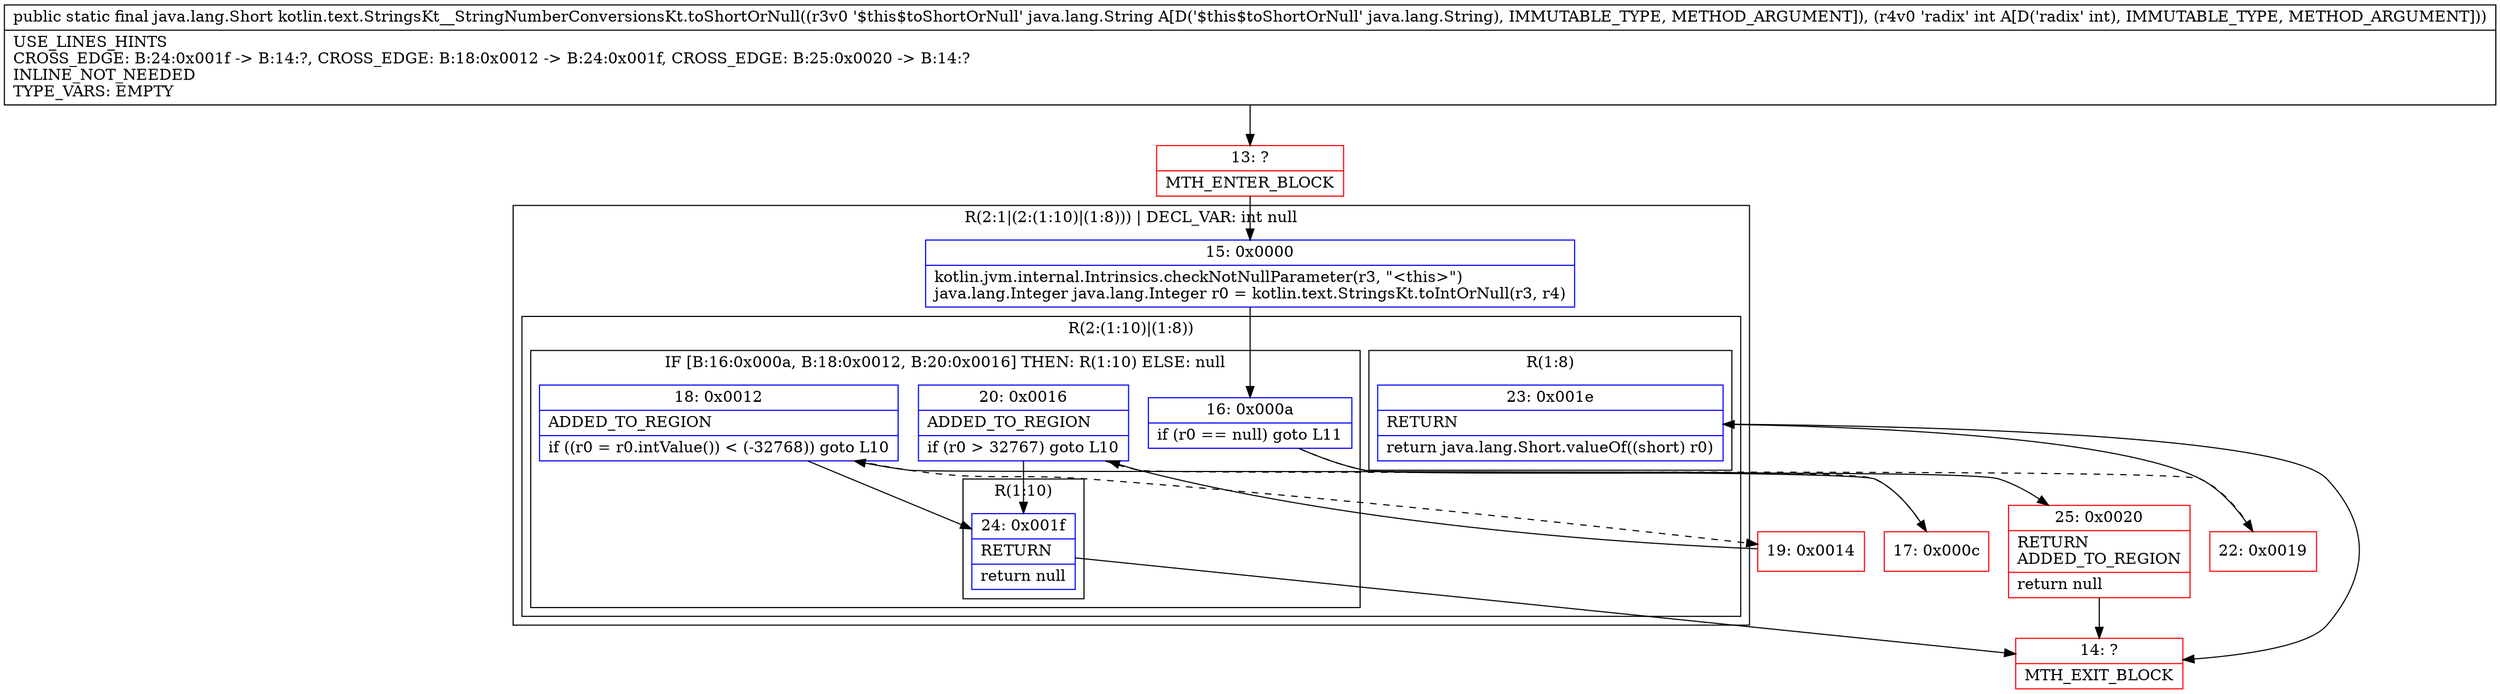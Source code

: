 digraph "CFG forkotlin.text.StringsKt__StringNumberConversionsKt.toShortOrNull(Ljava\/lang\/String;I)Ljava\/lang\/Short;" {
subgraph cluster_Region_1497220024 {
label = "R(2:1|(2:(1:10)|(1:8))) | DECL_VAR: int null\l";
node [shape=record,color=blue];
Node_15 [shape=record,label="{15\:\ 0x0000|kotlin.jvm.internal.Intrinsics.checkNotNullParameter(r3, \"\<this\>\")\ljava.lang.Integer java.lang.Integer r0 = kotlin.text.StringsKt.toIntOrNull(r3, r4)\l}"];
subgraph cluster_Region_1087418000 {
label = "R(2:(1:10)|(1:8))";
node [shape=record,color=blue];
subgraph cluster_IfRegion_75992184 {
label = "IF [B:16:0x000a, B:18:0x0012, B:20:0x0016] THEN: R(1:10) ELSE: null";
node [shape=record,color=blue];
Node_16 [shape=record,label="{16\:\ 0x000a|if (r0 == null) goto L11\l}"];
Node_18 [shape=record,label="{18\:\ 0x0012|ADDED_TO_REGION\l|if ((r0 = r0.intValue()) \< (\-32768)) goto L10\l}"];
Node_20 [shape=record,label="{20\:\ 0x0016|ADDED_TO_REGION\l|if (r0 \> 32767) goto L10\l}"];
subgraph cluster_Region_1143510200 {
label = "R(1:10)";
node [shape=record,color=blue];
Node_24 [shape=record,label="{24\:\ 0x001f|RETURN\l|return null\l}"];
}
}
subgraph cluster_Region_1561101245 {
label = "R(1:8)";
node [shape=record,color=blue];
Node_23 [shape=record,label="{23\:\ 0x001e|RETURN\l|return java.lang.Short.valueOf((short) r0)\l}"];
}
}
}
Node_13 [shape=record,color=red,label="{13\:\ ?|MTH_ENTER_BLOCK\l}"];
Node_17 [shape=record,color=red,label="{17\:\ 0x000c}"];
Node_19 [shape=record,color=red,label="{19\:\ 0x0014}"];
Node_22 [shape=record,color=red,label="{22\:\ 0x0019}"];
Node_14 [shape=record,color=red,label="{14\:\ ?|MTH_EXIT_BLOCK\l}"];
Node_25 [shape=record,color=red,label="{25\:\ 0x0020|RETURN\lADDED_TO_REGION\l|return null\l}"];
MethodNode[shape=record,label="{public static final java.lang.Short kotlin.text.StringsKt__StringNumberConversionsKt.toShortOrNull((r3v0 '$this$toShortOrNull' java.lang.String A[D('$this$toShortOrNull' java.lang.String), IMMUTABLE_TYPE, METHOD_ARGUMENT]), (r4v0 'radix' int A[D('radix' int), IMMUTABLE_TYPE, METHOD_ARGUMENT]))  | USE_LINES_HINTS\lCROSS_EDGE: B:24:0x001f \-\> B:14:?, CROSS_EDGE: B:18:0x0012 \-\> B:24:0x001f, CROSS_EDGE: B:25:0x0020 \-\> B:14:?\lINLINE_NOT_NEEDED\lTYPE_VARS: EMPTY\l}"];
MethodNode -> Node_13;Node_15 -> Node_16;
Node_16 -> Node_17[style=dashed];
Node_16 -> Node_25;
Node_18 -> Node_19[style=dashed];
Node_18 -> Node_24;
Node_20 -> Node_22[style=dashed];
Node_20 -> Node_24;
Node_24 -> Node_14;
Node_23 -> Node_14;
Node_13 -> Node_15;
Node_17 -> Node_18;
Node_19 -> Node_20;
Node_22 -> Node_23;
Node_25 -> Node_14;
}

